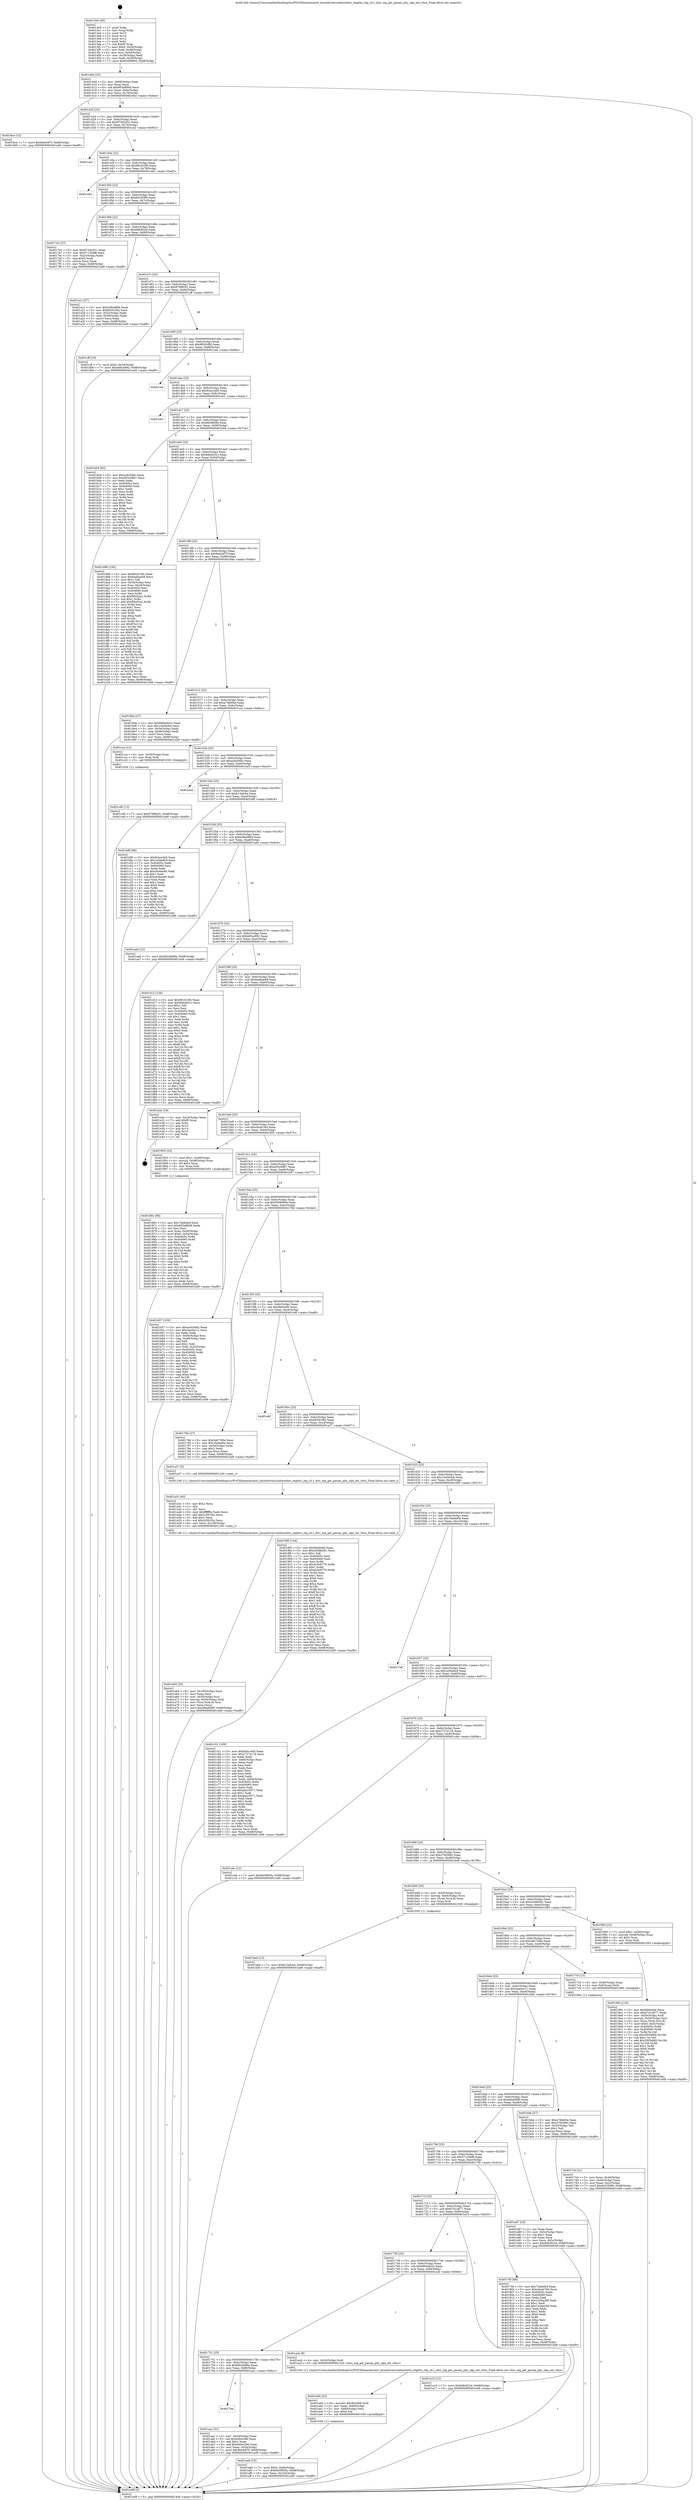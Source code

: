 digraph "0x4013e0" {
  label = "0x4013e0 (/mnt/c/Users/mathe/Desktop/tcc/POCII/binaries/extr_linuxdriversusbhostdwc_otgdwc_otg_cil.c_dwc_otg_get_param_phy_ulpi_ext_vbus_Final-ollvm.out::main(0))"
  labelloc = "t"
  node[shape=record]

  Entry [label="",width=0.3,height=0.3,shape=circle,fillcolor=black,style=filled]
  "0x40140d" [label="{
     0x40140d [23]\l
     | [instrs]\l
     &nbsp;&nbsp;0x40140d \<+3\>: mov -0x68(%rbp),%eax\l
     &nbsp;&nbsp;0x401410 \<+2\>: mov %eax,%ecx\l
     &nbsp;&nbsp;0x401412 \<+6\>: sub $0x803a8849,%ecx\l
     &nbsp;&nbsp;0x401418 \<+3\>: mov %eax,-0x6c(%rbp)\l
     &nbsp;&nbsp;0x40141b \<+3\>: mov %ecx,-0x70(%rbp)\l
     &nbsp;&nbsp;0x40141e \<+6\>: je 00000000004018ce \<main+0x4ee\>\l
  }"]
  "0x4018ce" [label="{
     0x4018ce [12]\l
     | [instrs]\l
     &nbsp;&nbsp;0x4018ce \<+7\>: movl $0x9eb44f7f,-0x68(%rbp)\l
     &nbsp;&nbsp;0x4018d5 \<+5\>: jmp 0000000000401ed9 \<main+0xaf9\>\l
  }"]
  "0x401424" [label="{
     0x401424 [22]\l
     | [instrs]\l
     &nbsp;&nbsp;0x401424 \<+5\>: jmp 0000000000401429 \<main+0x49\>\l
     &nbsp;&nbsp;0x401429 \<+3\>: mov -0x6c(%rbp),%eax\l
     &nbsp;&nbsp;0x40142c \<+5\>: sub $0x873d2431,%eax\l
     &nbsp;&nbsp;0x401431 \<+3\>: mov %eax,-0x74(%rbp)\l
     &nbsp;&nbsp;0x401434 \<+6\>: je 0000000000401ce2 \<main+0x902\>\l
  }"]
  Exit [label="",width=0.3,height=0.3,shape=circle,fillcolor=black,style=filled,peripheries=2]
  "0x401ce2" [label="{
     0x401ce2\l
  }", style=dashed]
  "0x40143a" [label="{
     0x40143a [22]\l
     | [instrs]\l
     &nbsp;&nbsp;0x40143a \<+5\>: jmp 000000000040143f \<main+0x5f\>\l
     &nbsp;&nbsp;0x40143f \<+3\>: mov -0x6c(%rbp),%eax\l
     &nbsp;&nbsp;0x401442 \<+5\>: sub $0x881610fc,%eax\l
     &nbsp;&nbsp;0x401447 \<+3\>: mov %eax,-0x78(%rbp)\l
     &nbsp;&nbsp;0x40144a \<+6\>: je 0000000000401ed2 \<main+0xaf2\>\l
  }"]
  "0x401cd6" [label="{
     0x401cd6 [12]\l
     | [instrs]\l
     &nbsp;&nbsp;0x401cd6 \<+7\>: movl $0x979982f1,-0x68(%rbp)\l
     &nbsp;&nbsp;0x401cdd \<+5\>: jmp 0000000000401ed9 \<main+0xaf9\>\l
  }"]
  "0x401ed2" [label="{
     0x401ed2\l
  }", style=dashed]
  "0x401450" [label="{
     0x401450 [22]\l
     | [instrs]\l
     &nbsp;&nbsp;0x401450 \<+5\>: jmp 0000000000401455 \<main+0x75\>\l
     &nbsp;&nbsp;0x401455 \<+3\>: mov -0x6c(%rbp),%eax\l
     &nbsp;&nbsp;0x401458 \<+5\>: sub $0x8cf18380,%eax\l
     &nbsp;&nbsp;0x40145d \<+3\>: mov %eax,-0x7c(%rbp)\l
     &nbsp;&nbsp;0x401460 \<+6\>: je 00000000004017e2 \<main+0x402\>\l
  }"]
  "0x401bed" [label="{
     0x401bed [12]\l
     | [instrs]\l
     &nbsp;&nbsp;0x401bed \<+7\>: movl $0xb13afcbe,-0x68(%rbp)\l
     &nbsp;&nbsp;0x401bf4 \<+5\>: jmp 0000000000401ed9 \<main+0xaf9\>\l
  }"]
  "0x4017e2" [label="{
     0x4017e2 [27]\l
     | [instrs]\l
     &nbsp;&nbsp;0x4017e2 \<+5\>: mov $0x873d2431,%eax\l
     &nbsp;&nbsp;0x4017e7 \<+5\>: mov $0x57120ef8,%ecx\l
     &nbsp;&nbsp;0x4017ec \<+3\>: mov -0x2c(%rbp),%edx\l
     &nbsp;&nbsp;0x4017ef \<+3\>: cmp $0x0,%edx\l
     &nbsp;&nbsp;0x4017f2 \<+3\>: cmove %ecx,%eax\l
     &nbsp;&nbsp;0x4017f5 \<+3\>: mov %eax,-0x68(%rbp)\l
     &nbsp;&nbsp;0x4017f8 \<+5\>: jmp 0000000000401ed9 \<main+0xaf9\>\l
  }"]
  "0x401466" [label="{
     0x401466 [22]\l
     | [instrs]\l
     &nbsp;&nbsp;0x401466 \<+5\>: jmp 000000000040146b \<main+0x8b\>\l
     &nbsp;&nbsp;0x40146b \<+3\>: mov -0x6c(%rbp),%eax\l
     &nbsp;&nbsp;0x40146e \<+5\>: sub $0x8dfc822d,%eax\l
     &nbsp;&nbsp;0x401473 \<+3\>: mov %eax,-0x80(%rbp)\l
     &nbsp;&nbsp;0x401476 \<+6\>: je 0000000000401a1c \<main+0x63c\>\l
  }"]
  "0x401aeb" [label="{
     0x401aeb [25]\l
     | [instrs]\l
     &nbsp;&nbsp;0x401aeb \<+7\>: movl $0x0,-0x64(%rbp)\l
     &nbsp;&nbsp;0x401af2 \<+7\>: movl $0x9d3885fa,-0x68(%rbp)\l
     &nbsp;&nbsp;0x401af9 \<+6\>: mov %eax,-0x104(%rbp)\l
     &nbsp;&nbsp;0x401aff \<+5\>: jmp 0000000000401ed9 \<main+0xaf9\>\l
  }"]
  "0x401a1c" [label="{
     0x401a1c [27]\l
     | [instrs]\l
     &nbsp;&nbsp;0x401a1c \<+5\>: mov $0xb38ed884,%eax\l
     &nbsp;&nbsp;0x401a21 \<+5\>: mov $0xfd35c382,%ecx\l
     &nbsp;&nbsp;0x401a26 \<+3\>: mov -0x5c(%rbp),%edx\l
     &nbsp;&nbsp;0x401a29 \<+3\>: cmp -0x58(%rbp),%edx\l
     &nbsp;&nbsp;0x401a2c \<+3\>: cmovl %ecx,%eax\l
     &nbsp;&nbsp;0x401a2f \<+3\>: mov %eax,-0x68(%rbp)\l
     &nbsp;&nbsp;0x401a32 \<+5\>: jmp 0000000000401ed9 \<main+0xaf9\>\l
  }"]
  "0x40147c" [label="{
     0x40147c [25]\l
     | [instrs]\l
     &nbsp;&nbsp;0x40147c \<+5\>: jmp 0000000000401481 \<main+0xa1\>\l
     &nbsp;&nbsp;0x401481 \<+3\>: mov -0x6c(%rbp),%eax\l
     &nbsp;&nbsp;0x401484 \<+5\>: sub $0x979982f1,%eax\l
     &nbsp;&nbsp;0x401489 \<+6\>: mov %eax,-0x84(%rbp)\l
     &nbsp;&nbsp;0x40148f \<+6\>: je 0000000000401cff \<main+0x91f\>\l
  }"]
  "0x401ad4" [label="{
     0x401ad4 [23]\l
     | [instrs]\l
     &nbsp;&nbsp;0x401ad4 \<+10\>: movabs $0x4020b6,%rdi\l
     &nbsp;&nbsp;0x401ade \<+3\>: mov %eax,-0x60(%rbp)\l
     &nbsp;&nbsp;0x401ae1 \<+3\>: mov -0x60(%rbp),%esi\l
     &nbsp;&nbsp;0x401ae4 \<+2\>: mov $0x0,%al\l
     &nbsp;&nbsp;0x401ae6 \<+5\>: call 0000000000401040 \<printf@plt\>\l
     | [calls]\l
     &nbsp;&nbsp;0x401040 \{1\} (unknown)\l
  }"]
  "0x401cff" [label="{
     0x401cff [19]\l
     | [instrs]\l
     &nbsp;&nbsp;0x401cff \<+7\>: movl $0x0,-0x34(%rbp)\l
     &nbsp;&nbsp;0x401d06 \<+7\>: movl $0xb60ce892,-0x68(%rbp)\l
     &nbsp;&nbsp;0x401d0d \<+5\>: jmp 0000000000401ed9 \<main+0xaf9\>\l
  }"]
  "0x401495" [label="{
     0x401495 [25]\l
     | [instrs]\l
     &nbsp;&nbsp;0x401495 \<+5\>: jmp 000000000040149a \<main+0xba\>\l
     &nbsp;&nbsp;0x40149a \<+3\>: mov -0x6c(%rbp),%eax\l
     &nbsp;&nbsp;0x40149d \<+5\>: sub $0x9820c8fd,%eax\l
     &nbsp;&nbsp;0x4014a2 \<+6\>: mov %eax,-0x88(%rbp)\l
     &nbsp;&nbsp;0x4014a8 \<+6\>: je 0000000000401cee \<main+0x90e\>\l
  }"]
  "0x40176a" [label="{
     0x40176a\l
  }", style=dashed]
  "0x401cee" [label="{
     0x401cee\l
  }", style=dashed]
  "0x4014ae" [label="{
     0x4014ae [25]\l
     | [instrs]\l
     &nbsp;&nbsp;0x4014ae \<+5\>: jmp 00000000004014b3 \<main+0xd3\>\l
     &nbsp;&nbsp;0x4014b3 \<+3\>: mov -0x6c(%rbp),%eax\l
     &nbsp;&nbsp;0x4014b6 \<+5\>: sub $0x9cbcc4d5,%eax\l
     &nbsp;&nbsp;0x4014bb \<+6\>: mov %eax,-0x8c(%rbp)\l
     &nbsp;&nbsp;0x4014c1 \<+6\>: je 0000000000401eb1 \<main+0xad1\>\l
  }"]
  "0x401aac" [label="{
     0x401aac [31]\l
     | [instrs]\l
     &nbsp;&nbsp;0x401aac \<+3\>: mov -0x54(%rbp),%eax\l
     &nbsp;&nbsp;0x401aaf \<+5\>: sub $0x64fce28d,%eax\l
     &nbsp;&nbsp;0x401ab4 \<+3\>: add $0x1,%eax\l
     &nbsp;&nbsp;0x401ab7 \<+5\>: add $0x64fce28d,%eax\l
     &nbsp;&nbsp;0x401abc \<+3\>: mov %eax,-0x54(%rbp)\l
     &nbsp;&nbsp;0x401abf \<+7\>: movl $0x9eb44f7f,-0x68(%rbp)\l
     &nbsp;&nbsp;0x401ac6 \<+5\>: jmp 0000000000401ed9 \<main+0xaf9\>\l
  }"]
  "0x401eb1" [label="{
     0x401eb1\l
  }", style=dashed]
  "0x4014c7" [label="{
     0x4014c7 [25]\l
     | [instrs]\l
     &nbsp;&nbsp;0x4014c7 \<+5\>: jmp 00000000004014cc \<main+0xec\>\l
     &nbsp;&nbsp;0x4014cc \<+3\>: mov -0x6c(%rbp),%eax\l
     &nbsp;&nbsp;0x4014cf \<+5\>: sub $0x9d3885fa,%eax\l
     &nbsp;&nbsp;0x4014d4 \<+6\>: mov %eax,-0x90(%rbp)\l
     &nbsp;&nbsp;0x4014da \<+6\>: je 0000000000401b04 \<main+0x724\>\l
  }"]
  "0x401751" [label="{
     0x401751 [25]\l
     | [instrs]\l
     &nbsp;&nbsp;0x401751 \<+5\>: jmp 0000000000401756 \<main+0x376\>\l
     &nbsp;&nbsp;0x401756 \<+3\>: mov -0x6c(%rbp),%eax\l
     &nbsp;&nbsp;0x401759 \<+5\>: sub $0x6924b99a,%eax\l
     &nbsp;&nbsp;0x40175e \<+6\>: mov %eax,-0xf8(%rbp)\l
     &nbsp;&nbsp;0x401764 \<+6\>: je 0000000000401aac \<main+0x6cc\>\l
  }"]
  "0x401b04" [label="{
     0x401b04 [83]\l
     | [instrs]\l
     &nbsp;&nbsp;0x401b04 \<+5\>: mov $0xac6c048c,%eax\l
     &nbsp;&nbsp;0x401b09 \<+5\>: mov $0xd55c08b7,%ecx\l
     &nbsp;&nbsp;0x401b0e \<+2\>: xor %edx,%edx\l
     &nbsp;&nbsp;0x401b10 \<+7\>: mov 0x40405c,%esi\l
     &nbsp;&nbsp;0x401b17 \<+7\>: mov 0x404060,%edi\l
     &nbsp;&nbsp;0x401b1e \<+3\>: sub $0x1,%edx\l
     &nbsp;&nbsp;0x401b21 \<+3\>: mov %esi,%r8d\l
     &nbsp;&nbsp;0x401b24 \<+3\>: add %edx,%r8d\l
     &nbsp;&nbsp;0x401b27 \<+4\>: imul %r8d,%esi\l
     &nbsp;&nbsp;0x401b2b \<+3\>: and $0x1,%esi\l
     &nbsp;&nbsp;0x401b2e \<+3\>: cmp $0x0,%esi\l
     &nbsp;&nbsp;0x401b31 \<+4\>: sete %r9b\l
     &nbsp;&nbsp;0x401b35 \<+3\>: cmp $0xa,%edi\l
     &nbsp;&nbsp;0x401b38 \<+4\>: setl %r10b\l
     &nbsp;&nbsp;0x401b3c \<+3\>: mov %r9b,%r11b\l
     &nbsp;&nbsp;0x401b3f \<+3\>: and %r10b,%r11b\l
     &nbsp;&nbsp;0x401b42 \<+3\>: xor %r10b,%r9b\l
     &nbsp;&nbsp;0x401b45 \<+3\>: or %r9b,%r11b\l
     &nbsp;&nbsp;0x401b48 \<+4\>: test $0x1,%r11b\l
     &nbsp;&nbsp;0x401b4c \<+3\>: cmovne %ecx,%eax\l
     &nbsp;&nbsp;0x401b4f \<+3\>: mov %eax,-0x68(%rbp)\l
     &nbsp;&nbsp;0x401b52 \<+5\>: jmp 0000000000401ed9 \<main+0xaf9\>\l
  }"]
  "0x4014e0" [label="{
     0x4014e0 [25]\l
     | [instrs]\l
     &nbsp;&nbsp;0x4014e0 \<+5\>: jmp 00000000004014e5 \<main+0x105\>\l
     &nbsp;&nbsp;0x4014e5 \<+3\>: mov -0x6c(%rbp),%eax\l
     &nbsp;&nbsp;0x4014e8 \<+5\>: sub $0x9dd4431c,%eax\l
     &nbsp;&nbsp;0x4014ed \<+6\>: mov %eax,-0x94(%rbp)\l
     &nbsp;&nbsp;0x4014f3 \<+6\>: je 0000000000401d98 \<main+0x9b8\>\l
  }"]
  "0x401acb" [label="{
     0x401acb [9]\l
     | [instrs]\l
     &nbsp;&nbsp;0x401acb \<+4\>: mov -0x50(%rbp),%rdi\l
     &nbsp;&nbsp;0x401acf \<+5\>: call 00000000004013c0 \<dwc_otg_get_param_phy_ulpi_ext_vbus\>\l
     | [calls]\l
     &nbsp;&nbsp;0x4013c0 \{1\} (/mnt/c/Users/mathe/Desktop/tcc/POCII/binaries/extr_linuxdriversusbhostdwc_otgdwc_otg_cil.c_dwc_otg_get_param_phy_ulpi_ext_vbus_Final-ollvm.out::dwc_otg_get_param_phy_ulpi_ext_vbus)\l
  }"]
  "0x401d98" [label="{
     0x401d98 [150]\l
     | [instrs]\l
     &nbsp;&nbsp;0x401d98 \<+5\>: mov $0x881610fc,%eax\l
     &nbsp;&nbsp;0x401d9d \<+5\>: mov $0xbadbaeb8,%ecx\l
     &nbsp;&nbsp;0x401da2 \<+2\>: mov $0x1,%dl\l
     &nbsp;&nbsp;0x401da4 \<+3\>: mov -0x34(%rbp),%esi\l
     &nbsp;&nbsp;0x401da7 \<+3\>: mov %esi,-0x24(%rbp)\l
     &nbsp;&nbsp;0x401daa \<+7\>: mov 0x40405c,%esi\l
     &nbsp;&nbsp;0x401db1 \<+7\>: mov 0x404060,%edi\l
     &nbsp;&nbsp;0x401db8 \<+3\>: mov %esi,%r8d\l
     &nbsp;&nbsp;0x401dbb \<+7\>: sub $0xf0fc62a2,%r8d\l
     &nbsp;&nbsp;0x401dc2 \<+4\>: sub $0x1,%r8d\l
     &nbsp;&nbsp;0x401dc6 \<+7\>: add $0xf0fc62a2,%r8d\l
     &nbsp;&nbsp;0x401dcd \<+4\>: imul %r8d,%esi\l
     &nbsp;&nbsp;0x401dd1 \<+3\>: and $0x1,%esi\l
     &nbsp;&nbsp;0x401dd4 \<+3\>: cmp $0x0,%esi\l
     &nbsp;&nbsp;0x401dd7 \<+4\>: sete %r9b\l
     &nbsp;&nbsp;0x401ddb \<+3\>: cmp $0xa,%edi\l
     &nbsp;&nbsp;0x401dde \<+4\>: setl %r10b\l
     &nbsp;&nbsp;0x401de2 \<+3\>: mov %r9b,%r11b\l
     &nbsp;&nbsp;0x401de5 \<+4\>: xor $0xff,%r11b\l
     &nbsp;&nbsp;0x401de9 \<+3\>: mov %r10b,%bl\l
     &nbsp;&nbsp;0x401dec \<+3\>: xor $0xff,%bl\l
     &nbsp;&nbsp;0x401def \<+3\>: xor $0x0,%dl\l
     &nbsp;&nbsp;0x401df2 \<+3\>: mov %r11b,%r14b\l
     &nbsp;&nbsp;0x401df5 \<+4\>: and $0x0,%r14b\l
     &nbsp;&nbsp;0x401df9 \<+3\>: and %dl,%r9b\l
     &nbsp;&nbsp;0x401dfc \<+3\>: mov %bl,%r15b\l
     &nbsp;&nbsp;0x401dff \<+4\>: and $0x0,%r15b\l
     &nbsp;&nbsp;0x401e03 \<+3\>: and %dl,%r10b\l
     &nbsp;&nbsp;0x401e06 \<+3\>: or %r9b,%r14b\l
     &nbsp;&nbsp;0x401e09 \<+3\>: or %r10b,%r15b\l
     &nbsp;&nbsp;0x401e0c \<+3\>: xor %r15b,%r14b\l
     &nbsp;&nbsp;0x401e0f \<+3\>: or %bl,%r11b\l
     &nbsp;&nbsp;0x401e12 \<+4\>: xor $0xff,%r11b\l
     &nbsp;&nbsp;0x401e16 \<+3\>: or $0x0,%dl\l
     &nbsp;&nbsp;0x401e19 \<+3\>: and %dl,%r11b\l
     &nbsp;&nbsp;0x401e1c \<+3\>: or %r11b,%r14b\l
     &nbsp;&nbsp;0x401e1f \<+4\>: test $0x1,%r14b\l
     &nbsp;&nbsp;0x401e23 \<+3\>: cmovne %ecx,%eax\l
     &nbsp;&nbsp;0x401e26 \<+3\>: mov %eax,-0x68(%rbp)\l
     &nbsp;&nbsp;0x401e29 \<+5\>: jmp 0000000000401ed9 \<main+0xaf9\>\l
  }"]
  "0x4014f9" [label="{
     0x4014f9 [25]\l
     | [instrs]\l
     &nbsp;&nbsp;0x4014f9 \<+5\>: jmp 00000000004014fe \<main+0x11e\>\l
     &nbsp;&nbsp;0x4014fe \<+3\>: mov -0x6c(%rbp),%eax\l
     &nbsp;&nbsp;0x401501 \<+5\>: sub $0x9eb44f7f,%eax\l
     &nbsp;&nbsp;0x401506 \<+6\>: mov %eax,-0x98(%rbp)\l
     &nbsp;&nbsp;0x40150c \<+6\>: je 00000000004018da \<main+0x4fa\>\l
  }"]
  "0x401a64" [label="{
     0x401a64 [35]\l
     | [instrs]\l
     &nbsp;&nbsp;0x401a64 \<+6\>: mov -0x100(%rbp),%ecx\l
     &nbsp;&nbsp;0x401a6a \<+3\>: imul %eax,%ecx\l
     &nbsp;&nbsp;0x401a6d \<+4\>: mov -0x50(%rbp),%rsi\l
     &nbsp;&nbsp;0x401a71 \<+4\>: movslq -0x54(%rbp),%rdi\l
     &nbsp;&nbsp;0x401a75 \<+4\>: mov (%rsi,%rdi,8),%rsi\l
     &nbsp;&nbsp;0x401a79 \<+2\>: mov %ecx,(%rsi)\l
     &nbsp;&nbsp;0x401a7b \<+7\>: movl $0x46ad0bf0,-0x68(%rbp)\l
     &nbsp;&nbsp;0x401a82 \<+5\>: jmp 0000000000401ed9 \<main+0xaf9\>\l
  }"]
  "0x4018da" [label="{
     0x4018da [27]\l
     | [instrs]\l
     &nbsp;&nbsp;0x4018da \<+5\>: mov $0x68044b33,%eax\l
     &nbsp;&nbsp;0x4018df \<+5\>: mov $0x1443bcb4,%ecx\l
     &nbsp;&nbsp;0x4018e4 \<+3\>: mov -0x54(%rbp),%edx\l
     &nbsp;&nbsp;0x4018e7 \<+3\>: cmp -0x48(%rbp),%edx\l
     &nbsp;&nbsp;0x4018ea \<+3\>: cmovl %ecx,%eax\l
     &nbsp;&nbsp;0x4018ed \<+3\>: mov %eax,-0x68(%rbp)\l
     &nbsp;&nbsp;0x4018f0 \<+5\>: jmp 0000000000401ed9 \<main+0xaf9\>\l
  }"]
  "0x401512" [label="{
     0x401512 [25]\l
     | [instrs]\l
     &nbsp;&nbsp;0x401512 \<+5\>: jmp 0000000000401517 \<main+0x137\>\l
     &nbsp;&nbsp;0x401517 \<+3\>: mov -0x6c(%rbp),%eax\l
     &nbsp;&nbsp;0x40151a \<+5\>: sub $0xa74fe60a,%eax\l
     &nbsp;&nbsp;0x40151f \<+6\>: mov %eax,-0x9c(%rbp)\l
     &nbsp;&nbsp;0x401525 \<+6\>: je 0000000000401cca \<main+0x8ea\>\l
  }"]
  "0x401a3c" [label="{
     0x401a3c [40]\l
     | [instrs]\l
     &nbsp;&nbsp;0x401a3c \<+5\>: mov $0x2,%ecx\l
     &nbsp;&nbsp;0x401a41 \<+1\>: cltd\l
     &nbsp;&nbsp;0x401a42 \<+2\>: idiv %ecx\l
     &nbsp;&nbsp;0x401a44 \<+6\>: imul $0xfffffffe,%edx,%ecx\l
     &nbsp;&nbsp;0x401a4a \<+6\>: add $0x2c5fc35e,%ecx\l
     &nbsp;&nbsp;0x401a50 \<+3\>: add $0x1,%ecx\l
     &nbsp;&nbsp;0x401a53 \<+6\>: sub $0x2c5fc35e,%ecx\l
     &nbsp;&nbsp;0x401a59 \<+6\>: mov %ecx,-0x100(%rbp)\l
     &nbsp;&nbsp;0x401a5f \<+5\>: call 0000000000401160 \<next_i\>\l
     | [calls]\l
     &nbsp;&nbsp;0x401160 \{1\} (/mnt/c/Users/mathe/Desktop/tcc/POCII/binaries/extr_linuxdriversusbhostdwc_otgdwc_otg_cil.c_dwc_otg_get_param_phy_ulpi_ext_vbus_Final-ollvm.out::next_i)\l
  }"]
  "0x401cca" [label="{
     0x401cca [12]\l
     | [instrs]\l
     &nbsp;&nbsp;0x401cca \<+4\>: mov -0x50(%rbp),%rax\l
     &nbsp;&nbsp;0x401cce \<+3\>: mov %rax,%rdi\l
     &nbsp;&nbsp;0x401cd1 \<+5\>: call 0000000000401030 \<free@plt\>\l
     | [calls]\l
     &nbsp;&nbsp;0x401030 \{1\} (unknown)\l
  }"]
  "0x40152b" [label="{
     0x40152b [25]\l
     | [instrs]\l
     &nbsp;&nbsp;0x40152b \<+5\>: jmp 0000000000401530 \<main+0x150\>\l
     &nbsp;&nbsp;0x401530 \<+3\>: mov -0x6c(%rbp),%eax\l
     &nbsp;&nbsp;0x401533 \<+5\>: sub $0xac6c048c,%eax\l
     &nbsp;&nbsp;0x401538 \<+6\>: mov %eax,-0xa0(%rbp)\l
     &nbsp;&nbsp;0x40153e \<+6\>: je 0000000000401ea5 \<main+0xac5\>\l
  }"]
  "0x401738" [label="{
     0x401738 [25]\l
     | [instrs]\l
     &nbsp;&nbsp;0x401738 \<+5\>: jmp 000000000040173d \<main+0x35d\>\l
     &nbsp;&nbsp;0x40173d \<+3\>: mov -0x6c(%rbp),%eax\l
     &nbsp;&nbsp;0x401740 \<+5\>: sub $0x68044b33,%eax\l
     &nbsp;&nbsp;0x401745 \<+6\>: mov %eax,-0xf4(%rbp)\l
     &nbsp;&nbsp;0x40174b \<+6\>: je 0000000000401acb \<main+0x6eb\>\l
  }"]
  "0x401ea5" [label="{
     0x401ea5\l
  }", style=dashed]
  "0x401544" [label="{
     0x401544 [25]\l
     | [instrs]\l
     &nbsp;&nbsp;0x401544 \<+5\>: jmp 0000000000401549 \<main+0x169\>\l
     &nbsp;&nbsp;0x401549 \<+3\>: mov -0x6c(%rbp),%eax\l
     &nbsp;&nbsp;0x40154c \<+5\>: sub $0xb13afcbe,%eax\l
     &nbsp;&nbsp;0x401551 \<+6\>: mov %eax,-0xa4(%rbp)\l
     &nbsp;&nbsp;0x401557 \<+6\>: je 0000000000401bf9 \<main+0x819\>\l
  }"]
  "0x401a10" [label="{
     0x401a10 [12]\l
     | [instrs]\l
     &nbsp;&nbsp;0x401a10 \<+7\>: movl $0x8dfc822d,-0x68(%rbp)\l
     &nbsp;&nbsp;0x401a17 \<+5\>: jmp 0000000000401ed9 \<main+0xaf9\>\l
  }"]
  "0x401bf9" [label="{
     0x401bf9 [88]\l
     | [instrs]\l
     &nbsp;&nbsp;0x401bf9 \<+5\>: mov $0x9cbcc4d5,%eax\l
     &nbsp;&nbsp;0x401bfe \<+5\>: mov $0x1e59a8c8,%ecx\l
     &nbsp;&nbsp;0x401c03 \<+7\>: mov 0x40405c,%edx\l
     &nbsp;&nbsp;0x401c0a \<+7\>: mov 0x404060,%esi\l
     &nbsp;&nbsp;0x401c11 \<+2\>: mov %edx,%edi\l
     &nbsp;&nbsp;0x401c13 \<+6\>: add $0xc6c6ee95,%edi\l
     &nbsp;&nbsp;0x401c19 \<+3\>: sub $0x1,%edi\l
     &nbsp;&nbsp;0x401c1c \<+6\>: sub $0xc6c6ee95,%edi\l
     &nbsp;&nbsp;0x401c22 \<+3\>: imul %edi,%edx\l
     &nbsp;&nbsp;0x401c25 \<+3\>: and $0x1,%edx\l
     &nbsp;&nbsp;0x401c28 \<+3\>: cmp $0x0,%edx\l
     &nbsp;&nbsp;0x401c2b \<+4\>: sete %r8b\l
     &nbsp;&nbsp;0x401c2f \<+3\>: cmp $0xa,%esi\l
     &nbsp;&nbsp;0x401c32 \<+4\>: setl %r9b\l
     &nbsp;&nbsp;0x401c36 \<+3\>: mov %r8b,%r10b\l
     &nbsp;&nbsp;0x401c39 \<+3\>: and %r9b,%r10b\l
     &nbsp;&nbsp;0x401c3c \<+3\>: xor %r9b,%r8b\l
     &nbsp;&nbsp;0x401c3f \<+3\>: or %r8b,%r10b\l
     &nbsp;&nbsp;0x401c42 \<+4\>: test $0x1,%r10b\l
     &nbsp;&nbsp;0x401c46 \<+3\>: cmovne %ecx,%eax\l
     &nbsp;&nbsp;0x401c49 \<+3\>: mov %eax,-0x68(%rbp)\l
     &nbsp;&nbsp;0x401c4c \<+5\>: jmp 0000000000401ed9 \<main+0xaf9\>\l
  }"]
  "0x40155d" [label="{
     0x40155d [25]\l
     | [instrs]\l
     &nbsp;&nbsp;0x40155d \<+5\>: jmp 0000000000401562 \<main+0x182\>\l
     &nbsp;&nbsp;0x401562 \<+3\>: mov -0x6c(%rbp),%eax\l
     &nbsp;&nbsp;0x401565 \<+5\>: sub $0xb38ed884,%eax\l
     &nbsp;&nbsp;0x40156a \<+6\>: mov %eax,-0xa8(%rbp)\l
     &nbsp;&nbsp;0x401570 \<+6\>: je 0000000000401aa0 \<main+0x6c0\>\l
  }"]
  "0x40199c" [label="{
     0x40199c [116]\l
     | [instrs]\l
     &nbsp;&nbsp;0x40199c \<+5\>: mov $0xf4efcebb,%ecx\l
     &nbsp;&nbsp;0x4019a1 \<+5\>: mov $0x67d1a677,%edx\l
     &nbsp;&nbsp;0x4019a6 \<+4\>: mov -0x50(%rbp),%rdi\l
     &nbsp;&nbsp;0x4019aa \<+4\>: movslq -0x54(%rbp),%rsi\l
     &nbsp;&nbsp;0x4019ae \<+4\>: mov %rax,(%rdi,%rsi,8)\l
     &nbsp;&nbsp;0x4019b2 \<+7\>: movl $0x0,-0x5c(%rbp)\l
     &nbsp;&nbsp;0x4019b9 \<+8\>: mov 0x40405c,%r8d\l
     &nbsp;&nbsp;0x4019c1 \<+8\>: mov 0x404060,%r9d\l
     &nbsp;&nbsp;0x4019c9 \<+3\>: mov %r8d,%r10d\l
     &nbsp;&nbsp;0x4019cc \<+7\>: sub $0x3005dfd5,%r10d\l
     &nbsp;&nbsp;0x4019d3 \<+4\>: sub $0x1,%r10d\l
     &nbsp;&nbsp;0x4019d7 \<+7\>: add $0x3005dfd5,%r10d\l
     &nbsp;&nbsp;0x4019de \<+4\>: imul %r10d,%r8d\l
     &nbsp;&nbsp;0x4019e2 \<+4\>: and $0x1,%r8d\l
     &nbsp;&nbsp;0x4019e6 \<+4\>: cmp $0x0,%r8d\l
     &nbsp;&nbsp;0x4019ea \<+4\>: sete %r11b\l
     &nbsp;&nbsp;0x4019ee \<+4\>: cmp $0xa,%r9d\l
     &nbsp;&nbsp;0x4019f2 \<+3\>: setl %bl\l
     &nbsp;&nbsp;0x4019f5 \<+3\>: mov %r11b,%r14b\l
     &nbsp;&nbsp;0x4019f8 \<+3\>: and %bl,%r14b\l
     &nbsp;&nbsp;0x4019fb \<+3\>: xor %bl,%r11b\l
     &nbsp;&nbsp;0x4019fe \<+3\>: or %r11b,%r14b\l
     &nbsp;&nbsp;0x401a01 \<+4\>: test $0x1,%r14b\l
     &nbsp;&nbsp;0x401a05 \<+3\>: cmovne %edx,%ecx\l
     &nbsp;&nbsp;0x401a08 \<+3\>: mov %ecx,-0x68(%rbp)\l
     &nbsp;&nbsp;0x401a0b \<+5\>: jmp 0000000000401ed9 \<main+0xaf9\>\l
  }"]
  "0x401aa0" [label="{
     0x401aa0 [12]\l
     | [instrs]\l
     &nbsp;&nbsp;0x401aa0 \<+7\>: movl $0x6924b99a,-0x68(%rbp)\l
     &nbsp;&nbsp;0x401aa7 \<+5\>: jmp 0000000000401ed9 \<main+0xaf9\>\l
  }"]
  "0x401576" [label="{
     0x401576 [25]\l
     | [instrs]\l
     &nbsp;&nbsp;0x401576 \<+5\>: jmp 000000000040157b \<main+0x19b\>\l
     &nbsp;&nbsp;0x40157b \<+3\>: mov -0x6c(%rbp),%eax\l
     &nbsp;&nbsp;0x40157e \<+5\>: sub $0xb60ce892,%eax\l
     &nbsp;&nbsp;0x401583 \<+6\>: mov %eax,-0xac(%rbp)\l
     &nbsp;&nbsp;0x401589 \<+6\>: je 0000000000401d12 \<main+0x932\>\l
  }"]
  "0x40186c" [label="{
     0x40186c [98]\l
     | [instrs]\l
     &nbsp;&nbsp;0x40186c \<+5\>: mov $0x7a46e8cf,%ecx\l
     &nbsp;&nbsp;0x401871 \<+5\>: mov $0x803a8849,%edx\l
     &nbsp;&nbsp;0x401876 \<+2\>: xor %esi,%esi\l
     &nbsp;&nbsp;0x401878 \<+4\>: mov %rax,-0x50(%rbp)\l
     &nbsp;&nbsp;0x40187c \<+7\>: movl $0x0,-0x54(%rbp)\l
     &nbsp;&nbsp;0x401883 \<+8\>: mov 0x40405c,%r8d\l
     &nbsp;&nbsp;0x40188b \<+8\>: mov 0x404060,%r9d\l
     &nbsp;&nbsp;0x401893 \<+3\>: sub $0x1,%esi\l
     &nbsp;&nbsp;0x401896 \<+3\>: mov %r8d,%r10d\l
     &nbsp;&nbsp;0x401899 \<+3\>: add %esi,%r10d\l
     &nbsp;&nbsp;0x40189c \<+4\>: imul %r10d,%r8d\l
     &nbsp;&nbsp;0x4018a0 \<+4\>: and $0x1,%r8d\l
     &nbsp;&nbsp;0x4018a4 \<+4\>: cmp $0x0,%r8d\l
     &nbsp;&nbsp;0x4018a8 \<+4\>: sete %r11b\l
     &nbsp;&nbsp;0x4018ac \<+4\>: cmp $0xa,%r9d\l
     &nbsp;&nbsp;0x4018b0 \<+3\>: setl %bl\l
     &nbsp;&nbsp;0x4018b3 \<+3\>: mov %r11b,%r14b\l
     &nbsp;&nbsp;0x4018b6 \<+3\>: and %bl,%r14b\l
     &nbsp;&nbsp;0x4018b9 \<+3\>: xor %bl,%r11b\l
     &nbsp;&nbsp;0x4018bc \<+3\>: or %r11b,%r14b\l
     &nbsp;&nbsp;0x4018bf \<+4\>: test $0x1,%r14b\l
     &nbsp;&nbsp;0x4018c3 \<+3\>: cmovne %edx,%ecx\l
     &nbsp;&nbsp;0x4018c6 \<+3\>: mov %ecx,-0x68(%rbp)\l
     &nbsp;&nbsp;0x4018c9 \<+5\>: jmp 0000000000401ed9 \<main+0xaf9\>\l
  }"]
  "0x401d12" [label="{
     0x401d12 [134]\l
     | [instrs]\l
     &nbsp;&nbsp;0x401d12 \<+5\>: mov $0x881610fc,%eax\l
     &nbsp;&nbsp;0x401d17 \<+5\>: mov $0x9dd4431c,%ecx\l
     &nbsp;&nbsp;0x401d1c \<+2\>: mov $0x1,%dl\l
     &nbsp;&nbsp;0x401d1e \<+2\>: xor %esi,%esi\l
     &nbsp;&nbsp;0x401d20 \<+7\>: mov 0x40405c,%edi\l
     &nbsp;&nbsp;0x401d27 \<+8\>: mov 0x404060,%r8d\l
     &nbsp;&nbsp;0x401d2f \<+3\>: sub $0x1,%esi\l
     &nbsp;&nbsp;0x401d32 \<+3\>: mov %edi,%r9d\l
     &nbsp;&nbsp;0x401d35 \<+3\>: add %esi,%r9d\l
     &nbsp;&nbsp;0x401d38 \<+4\>: imul %r9d,%edi\l
     &nbsp;&nbsp;0x401d3c \<+3\>: and $0x1,%edi\l
     &nbsp;&nbsp;0x401d3f \<+3\>: cmp $0x0,%edi\l
     &nbsp;&nbsp;0x401d42 \<+4\>: sete %r10b\l
     &nbsp;&nbsp;0x401d46 \<+4\>: cmp $0xa,%r8d\l
     &nbsp;&nbsp;0x401d4a \<+4\>: setl %r11b\l
     &nbsp;&nbsp;0x401d4e \<+3\>: mov %r10b,%bl\l
     &nbsp;&nbsp;0x401d51 \<+3\>: xor $0xff,%bl\l
     &nbsp;&nbsp;0x401d54 \<+3\>: mov %r11b,%r14b\l
     &nbsp;&nbsp;0x401d57 \<+4\>: xor $0xff,%r14b\l
     &nbsp;&nbsp;0x401d5b \<+3\>: xor $0x1,%dl\l
     &nbsp;&nbsp;0x401d5e \<+3\>: mov %bl,%r15b\l
     &nbsp;&nbsp;0x401d61 \<+4\>: and $0xff,%r15b\l
     &nbsp;&nbsp;0x401d65 \<+3\>: and %dl,%r10b\l
     &nbsp;&nbsp;0x401d68 \<+3\>: mov %r14b,%r12b\l
     &nbsp;&nbsp;0x401d6b \<+4\>: and $0xff,%r12b\l
     &nbsp;&nbsp;0x401d6f \<+3\>: and %dl,%r11b\l
     &nbsp;&nbsp;0x401d72 \<+3\>: or %r10b,%r15b\l
     &nbsp;&nbsp;0x401d75 \<+3\>: or %r11b,%r12b\l
     &nbsp;&nbsp;0x401d78 \<+3\>: xor %r12b,%r15b\l
     &nbsp;&nbsp;0x401d7b \<+3\>: or %r14b,%bl\l
     &nbsp;&nbsp;0x401d7e \<+3\>: xor $0xff,%bl\l
     &nbsp;&nbsp;0x401d81 \<+3\>: or $0x1,%dl\l
     &nbsp;&nbsp;0x401d84 \<+2\>: and %dl,%bl\l
     &nbsp;&nbsp;0x401d86 \<+3\>: or %bl,%r15b\l
     &nbsp;&nbsp;0x401d89 \<+4\>: test $0x1,%r15b\l
     &nbsp;&nbsp;0x401d8d \<+3\>: cmovne %ecx,%eax\l
     &nbsp;&nbsp;0x401d90 \<+3\>: mov %eax,-0x68(%rbp)\l
     &nbsp;&nbsp;0x401d93 \<+5\>: jmp 0000000000401ed9 \<main+0xaf9\>\l
  }"]
  "0x40158f" [label="{
     0x40158f [25]\l
     | [instrs]\l
     &nbsp;&nbsp;0x40158f \<+5\>: jmp 0000000000401594 \<main+0x1b4\>\l
     &nbsp;&nbsp;0x401594 \<+3\>: mov -0x6c(%rbp),%eax\l
     &nbsp;&nbsp;0x401597 \<+5\>: sub $0xbadbaeb8,%eax\l
     &nbsp;&nbsp;0x40159c \<+6\>: mov %eax,-0xb0(%rbp)\l
     &nbsp;&nbsp;0x4015a2 \<+6\>: je 0000000000401e2e \<main+0xa4e\>\l
  }"]
  "0x40171f" [label="{
     0x40171f [25]\l
     | [instrs]\l
     &nbsp;&nbsp;0x40171f \<+5\>: jmp 0000000000401724 \<main+0x344\>\l
     &nbsp;&nbsp;0x401724 \<+3\>: mov -0x6c(%rbp),%eax\l
     &nbsp;&nbsp;0x401727 \<+5\>: sub $0x67d1a677,%eax\l
     &nbsp;&nbsp;0x40172c \<+6\>: mov %eax,-0xf0(%rbp)\l
     &nbsp;&nbsp;0x401732 \<+6\>: je 0000000000401a10 \<main+0x630\>\l
  }"]
  "0x401e2e" [label="{
     0x401e2e [19]\l
     | [instrs]\l
     &nbsp;&nbsp;0x401e2e \<+3\>: mov -0x24(%rbp),%eax\l
     &nbsp;&nbsp;0x401e31 \<+7\>: add $0xf0,%rsp\l
     &nbsp;&nbsp;0x401e38 \<+1\>: pop %rbx\l
     &nbsp;&nbsp;0x401e39 \<+2\>: pop %r12\l
     &nbsp;&nbsp;0x401e3b \<+2\>: pop %r14\l
     &nbsp;&nbsp;0x401e3d \<+2\>: pop %r15\l
     &nbsp;&nbsp;0x401e3f \<+1\>: pop %rbp\l
     &nbsp;&nbsp;0x401e40 \<+1\>: ret\l
  }"]
  "0x4015a8" [label="{
     0x4015a8 [25]\l
     | [instrs]\l
     &nbsp;&nbsp;0x4015a8 \<+5\>: jmp 00000000004015ad \<main+0x1cd\>\l
     &nbsp;&nbsp;0x4015ad \<+3\>: mov -0x6c(%rbp),%eax\l
     &nbsp;&nbsp;0x4015b0 \<+5\>: sub $0xc9ceb76d,%eax\l
     &nbsp;&nbsp;0x4015b5 \<+6\>: mov %eax,-0xb4(%rbp)\l
     &nbsp;&nbsp;0x4015bb \<+6\>: je 0000000000401855 \<main+0x475\>\l
  }"]
  "0x4017fd" [label="{
     0x4017fd [88]\l
     | [instrs]\l
     &nbsp;&nbsp;0x4017fd \<+5\>: mov $0x7a46e8cf,%eax\l
     &nbsp;&nbsp;0x401802 \<+5\>: mov $0xc9ceb76d,%ecx\l
     &nbsp;&nbsp;0x401807 \<+7\>: mov 0x40405c,%edx\l
     &nbsp;&nbsp;0x40180e \<+7\>: mov 0x404060,%esi\l
     &nbsp;&nbsp;0x401815 \<+2\>: mov %edx,%edi\l
     &nbsp;&nbsp;0x401817 \<+6\>: sub $0x1429a269,%edi\l
     &nbsp;&nbsp;0x40181d \<+3\>: sub $0x1,%edi\l
     &nbsp;&nbsp;0x401820 \<+6\>: add $0x1429a269,%edi\l
     &nbsp;&nbsp;0x401826 \<+3\>: imul %edi,%edx\l
     &nbsp;&nbsp;0x401829 \<+3\>: and $0x1,%edx\l
     &nbsp;&nbsp;0x40182c \<+3\>: cmp $0x0,%edx\l
     &nbsp;&nbsp;0x40182f \<+4\>: sete %r8b\l
     &nbsp;&nbsp;0x401833 \<+3\>: cmp $0xa,%esi\l
     &nbsp;&nbsp;0x401836 \<+4\>: setl %r9b\l
     &nbsp;&nbsp;0x40183a \<+3\>: mov %r8b,%r10b\l
     &nbsp;&nbsp;0x40183d \<+3\>: and %r9b,%r10b\l
     &nbsp;&nbsp;0x401840 \<+3\>: xor %r9b,%r8b\l
     &nbsp;&nbsp;0x401843 \<+3\>: or %r8b,%r10b\l
     &nbsp;&nbsp;0x401846 \<+4\>: test $0x1,%r10b\l
     &nbsp;&nbsp;0x40184a \<+3\>: cmovne %ecx,%eax\l
     &nbsp;&nbsp;0x40184d \<+3\>: mov %eax,-0x68(%rbp)\l
     &nbsp;&nbsp;0x401850 \<+5\>: jmp 0000000000401ed9 \<main+0xaf9\>\l
  }"]
  "0x401855" [label="{
     0x401855 [23]\l
     | [instrs]\l
     &nbsp;&nbsp;0x401855 \<+7\>: movl $0x1,-0x48(%rbp)\l
     &nbsp;&nbsp;0x40185c \<+4\>: movslq -0x48(%rbp),%rax\l
     &nbsp;&nbsp;0x401860 \<+4\>: shl $0x3,%rax\l
     &nbsp;&nbsp;0x401864 \<+3\>: mov %rax,%rdi\l
     &nbsp;&nbsp;0x401867 \<+5\>: call 0000000000401050 \<malloc@plt\>\l
     | [calls]\l
     &nbsp;&nbsp;0x401050 \{1\} (unknown)\l
  }"]
  "0x4015c1" [label="{
     0x4015c1 [25]\l
     | [instrs]\l
     &nbsp;&nbsp;0x4015c1 \<+5\>: jmp 00000000004015c6 \<main+0x1e6\>\l
     &nbsp;&nbsp;0x4015c6 \<+3\>: mov -0x6c(%rbp),%eax\l
     &nbsp;&nbsp;0x4015c9 \<+5\>: sub $0xd55c08b7,%eax\l
     &nbsp;&nbsp;0x4015ce \<+6\>: mov %eax,-0xb8(%rbp)\l
     &nbsp;&nbsp;0x4015d4 \<+6\>: je 0000000000401b57 \<main+0x777\>\l
  }"]
  "0x401706" [label="{
     0x401706 [25]\l
     | [instrs]\l
     &nbsp;&nbsp;0x401706 \<+5\>: jmp 000000000040170b \<main+0x32b\>\l
     &nbsp;&nbsp;0x40170b \<+3\>: mov -0x6c(%rbp),%eax\l
     &nbsp;&nbsp;0x40170e \<+5\>: sub $0x57120ef8,%eax\l
     &nbsp;&nbsp;0x401713 \<+6\>: mov %eax,-0xec(%rbp)\l
     &nbsp;&nbsp;0x401719 \<+6\>: je 00000000004017fd \<main+0x41d\>\l
  }"]
  "0x401b57" [label="{
     0x401b57 [103]\l
     | [instrs]\l
     &nbsp;&nbsp;0x401b57 \<+5\>: mov $0xac6c048c,%eax\l
     &nbsp;&nbsp;0x401b5c \<+5\>: mov $0x3ea0ac11,%ecx\l
     &nbsp;&nbsp;0x401b61 \<+2\>: xor %edx,%edx\l
     &nbsp;&nbsp;0x401b63 \<+3\>: mov -0x64(%rbp),%esi\l
     &nbsp;&nbsp;0x401b66 \<+3\>: cmp -0x48(%rbp),%esi\l
     &nbsp;&nbsp;0x401b69 \<+4\>: setl %dil\l
     &nbsp;&nbsp;0x401b6d \<+4\>: and $0x1,%dil\l
     &nbsp;&nbsp;0x401b71 \<+4\>: mov %dil,-0x25(%rbp)\l
     &nbsp;&nbsp;0x401b75 \<+7\>: mov 0x40405c,%esi\l
     &nbsp;&nbsp;0x401b7c \<+8\>: mov 0x404060,%r8d\l
     &nbsp;&nbsp;0x401b84 \<+3\>: sub $0x1,%edx\l
     &nbsp;&nbsp;0x401b87 \<+3\>: mov %esi,%r9d\l
     &nbsp;&nbsp;0x401b8a \<+3\>: add %edx,%r9d\l
     &nbsp;&nbsp;0x401b8d \<+4\>: imul %r9d,%esi\l
     &nbsp;&nbsp;0x401b91 \<+3\>: and $0x1,%esi\l
     &nbsp;&nbsp;0x401b94 \<+3\>: cmp $0x0,%esi\l
     &nbsp;&nbsp;0x401b97 \<+4\>: sete %dil\l
     &nbsp;&nbsp;0x401b9b \<+4\>: cmp $0xa,%r8d\l
     &nbsp;&nbsp;0x401b9f \<+4\>: setl %r10b\l
     &nbsp;&nbsp;0x401ba3 \<+3\>: mov %dil,%r11b\l
     &nbsp;&nbsp;0x401ba6 \<+3\>: and %r10b,%r11b\l
     &nbsp;&nbsp;0x401ba9 \<+3\>: xor %r10b,%dil\l
     &nbsp;&nbsp;0x401bac \<+3\>: or %dil,%r11b\l
     &nbsp;&nbsp;0x401baf \<+4\>: test $0x1,%r11b\l
     &nbsp;&nbsp;0x401bb3 \<+3\>: cmovne %ecx,%eax\l
     &nbsp;&nbsp;0x401bb6 \<+3\>: mov %eax,-0x68(%rbp)\l
     &nbsp;&nbsp;0x401bb9 \<+5\>: jmp 0000000000401ed9 \<main+0xaf9\>\l
  }"]
  "0x4015da" [label="{
     0x4015da [25]\l
     | [instrs]\l
     &nbsp;&nbsp;0x4015da \<+5\>: jmp 00000000004015df \<main+0x1ff\>\l
     &nbsp;&nbsp;0x4015df \<+3\>: mov -0x6c(%rbp),%eax\l
     &nbsp;&nbsp;0x4015e2 \<+5\>: sub $0xf3499994,%eax\l
     &nbsp;&nbsp;0x4015e7 \<+6\>: mov %eax,-0xbc(%rbp)\l
     &nbsp;&nbsp;0x4015ed \<+6\>: je 000000000040178d \<main+0x3ad\>\l
  }"]
  "0x401a87" [label="{
     0x401a87 [25]\l
     | [instrs]\l
     &nbsp;&nbsp;0x401a87 \<+2\>: xor %eax,%eax\l
     &nbsp;&nbsp;0x401a89 \<+3\>: mov -0x5c(%rbp),%ecx\l
     &nbsp;&nbsp;0x401a8c \<+3\>: sub $0x1,%eax\l
     &nbsp;&nbsp;0x401a8f \<+2\>: sub %eax,%ecx\l
     &nbsp;&nbsp;0x401a91 \<+3\>: mov %ecx,-0x5c(%rbp)\l
     &nbsp;&nbsp;0x401a94 \<+7\>: movl $0x8dfc822d,-0x68(%rbp)\l
     &nbsp;&nbsp;0x401a9b \<+5\>: jmp 0000000000401ed9 \<main+0xaf9\>\l
  }"]
  "0x40178d" [label="{
     0x40178d [27]\l
     | [instrs]\l
     &nbsp;&nbsp;0x40178d \<+5\>: mov $0x3a6730fa,%eax\l
     &nbsp;&nbsp;0x401792 \<+5\>: mov $0x16efad0a,%ecx\l
     &nbsp;&nbsp;0x401797 \<+3\>: mov -0x30(%rbp),%edx\l
     &nbsp;&nbsp;0x40179a \<+3\>: cmp $0x2,%edx\l
     &nbsp;&nbsp;0x40179d \<+3\>: cmovne %ecx,%eax\l
     &nbsp;&nbsp;0x4017a0 \<+3\>: mov %eax,-0x68(%rbp)\l
     &nbsp;&nbsp;0x4017a3 \<+5\>: jmp 0000000000401ed9 \<main+0xaf9\>\l
  }"]
  "0x4015f3" [label="{
     0x4015f3 [25]\l
     | [instrs]\l
     &nbsp;&nbsp;0x4015f3 \<+5\>: jmp 00000000004015f8 \<main+0x218\>\l
     &nbsp;&nbsp;0x4015f8 \<+3\>: mov -0x6c(%rbp),%eax\l
     &nbsp;&nbsp;0x4015fb \<+5\>: sub $0xf4efcebb,%eax\l
     &nbsp;&nbsp;0x401600 \<+6\>: mov %eax,-0xc0(%rbp)\l
     &nbsp;&nbsp;0x401606 \<+6\>: je 0000000000401e6f \<main+0xa8f\>\l
  }"]
  "0x401ed9" [label="{
     0x401ed9 [5]\l
     | [instrs]\l
     &nbsp;&nbsp;0x401ed9 \<+5\>: jmp 000000000040140d \<main+0x2d\>\l
  }"]
  "0x4013e0" [label="{
     0x4013e0 [45]\l
     | [instrs]\l
     &nbsp;&nbsp;0x4013e0 \<+1\>: push %rbp\l
     &nbsp;&nbsp;0x4013e1 \<+3\>: mov %rsp,%rbp\l
     &nbsp;&nbsp;0x4013e4 \<+2\>: push %r15\l
     &nbsp;&nbsp;0x4013e6 \<+2\>: push %r14\l
     &nbsp;&nbsp;0x4013e8 \<+2\>: push %r12\l
     &nbsp;&nbsp;0x4013ea \<+1\>: push %rbx\l
     &nbsp;&nbsp;0x4013eb \<+7\>: sub $0xf0,%rsp\l
     &nbsp;&nbsp;0x4013f2 \<+7\>: movl $0x0,-0x34(%rbp)\l
     &nbsp;&nbsp;0x4013f9 \<+3\>: mov %edi,-0x38(%rbp)\l
     &nbsp;&nbsp;0x4013fc \<+4\>: mov %rsi,-0x40(%rbp)\l
     &nbsp;&nbsp;0x401400 \<+3\>: mov -0x38(%rbp),%edi\l
     &nbsp;&nbsp;0x401403 \<+3\>: mov %edi,-0x30(%rbp)\l
     &nbsp;&nbsp;0x401406 \<+7\>: movl $0xf3499994,-0x68(%rbp)\l
  }"]
  "0x4016ed" [label="{
     0x4016ed [25]\l
     | [instrs]\l
     &nbsp;&nbsp;0x4016ed \<+5\>: jmp 00000000004016f2 \<main+0x312\>\l
     &nbsp;&nbsp;0x4016f2 \<+3\>: mov -0x6c(%rbp),%eax\l
     &nbsp;&nbsp;0x4016f5 \<+5\>: sub $0x46ad0bf0,%eax\l
     &nbsp;&nbsp;0x4016fa \<+6\>: mov %eax,-0xe8(%rbp)\l
     &nbsp;&nbsp;0x401700 \<+6\>: je 0000000000401a87 \<main+0x6a7\>\l
  }"]
  "0x401e6f" [label="{
     0x401e6f\l
  }", style=dashed]
  "0x40160c" [label="{
     0x40160c [25]\l
     | [instrs]\l
     &nbsp;&nbsp;0x40160c \<+5\>: jmp 0000000000401611 \<main+0x231\>\l
     &nbsp;&nbsp;0x401611 \<+3\>: mov -0x6c(%rbp),%eax\l
     &nbsp;&nbsp;0x401614 \<+5\>: sub $0xfd35c382,%eax\l
     &nbsp;&nbsp;0x401619 \<+6\>: mov %eax,-0xc4(%rbp)\l
     &nbsp;&nbsp;0x40161f \<+6\>: je 0000000000401a37 \<main+0x657\>\l
  }"]
  "0x401bbe" [label="{
     0x401bbe [27]\l
     | [instrs]\l
     &nbsp;&nbsp;0x401bbe \<+5\>: mov $0xa74fe60a,%eax\l
     &nbsp;&nbsp;0x401bc3 \<+5\>: mov $0x27fd399c,%ecx\l
     &nbsp;&nbsp;0x401bc8 \<+3\>: mov -0x25(%rbp),%dl\l
     &nbsp;&nbsp;0x401bcb \<+3\>: test $0x1,%dl\l
     &nbsp;&nbsp;0x401bce \<+3\>: cmovne %ecx,%eax\l
     &nbsp;&nbsp;0x401bd1 \<+3\>: mov %eax,-0x68(%rbp)\l
     &nbsp;&nbsp;0x401bd4 \<+5\>: jmp 0000000000401ed9 \<main+0xaf9\>\l
  }"]
  "0x401a37" [label="{
     0x401a37 [5]\l
     | [instrs]\l
     &nbsp;&nbsp;0x401a37 \<+5\>: call 0000000000401160 \<next_i\>\l
     | [calls]\l
     &nbsp;&nbsp;0x401160 \{1\} (/mnt/c/Users/mathe/Desktop/tcc/POCII/binaries/extr_linuxdriversusbhostdwc_otgdwc_otg_cil.c_dwc_otg_get_param_phy_ulpi_ext_vbus_Final-ollvm.out::next_i)\l
  }"]
  "0x401625" [label="{
     0x401625 [25]\l
     | [instrs]\l
     &nbsp;&nbsp;0x401625 \<+5\>: jmp 000000000040162a \<main+0x24a\>\l
     &nbsp;&nbsp;0x40162a \<+3\>: mov -0x6c(%rbp),%eax\l
     &nbsp;&nbsp;0x40162d \<+5\>: sub $0x1443bcb4,%eax\l
     &nbsp;&nbsp;0x401632 \<+6\>: mov %eax,-0xc8(%rbp)\l
     &nbsp;&nbsp;0x401638 \<+6\>: je 00000000004018f5 \<main+0x515\>\l
  }"]
  "0x4017cd" [label="{
     0x4017cd [21]\l
     | [instrs]\l
     &nbsp;&nbsp;0x4017cd \<+3\>: mov %eax,-0x44(%rbp)\l
     &nbsp;&nbsp;0x4017d0 \<+3\>: mov -0x44(%rbp),%eax\l
     &nbsp;&nbsp;0x4017d3 \<+3\>: mov %eax,-0x2c(%rbp)\l
     &nbsp;&nbsp;0x4017d6 \<+7\>: movl $0x8cf18380,-0x68(%rbp)\l
     &nbsp;&nbsp;0x4017dd \<+5\>: jmp 0000000000401ed9 \<main+0xaf9\>\l
  }"]
  "0x4018f5" [label="{
     0x4018f5 [144]\l
     | [instrs]\l
     &nbsp;&nbsp;0x4018f5 \<+5\>: mov $0xf4efcebb,%eax\l
     &nbsp;&nbsp;0x4018fa \<+5\>: mov $0x2e58b0d1,%ecx\l
     &nbsp;&nbsp;0x4018ff \<+2\>: mov $0x1,%dl\l
     &nbsp;&nbsp;0x401901 \<+7\>: mov 0x40405c,%esi\l
     &nbsp;&nbsp;0x401908 \<+7\>: mov 0x404060,%edi\l
     &nbsp;&nbsp;0x40190f \<+3\>: mov %esi,%r8d\l
     &nbsp;&nbsp;0x401912 \<+7\>: sub $0x4c5e9770,%r8d\l
     &nbsp;&nbsp;0x401919 \<+4\>: sub $0x1,%r8d\l
     &nbsp;&nbsp;0x40191d \<+7\>: add $0x4c5e9770,%r8d\l
     &nbsp;&nbsp;0x401924 \<+4\>: imul %r8d,%esi\l
     &nbsp;&nbsp;0x401928 \<+3\>: and $0x1,%esi\l
     &nbsp;&nbsp;0x40192b \<+3\>: cmp $0x0,%esi\l
     &nbsp;&nbsp;0x40192e \<+4\>: sete %r9b\l
     &nbsp;&nbsp;0x401932 \<+3\>: cmp $0xa,%edi\l
     &nbsp;&nbsp;0x401935 \<+4\>: setl %r10b\l
     &nbsp;&nbsp;0x401939 \<+3\>: mov %r9b,%r11b\l
     &nbsp;&nbsp;0x40193c \<+4\>: xor $0xff,%r11b\l
     &nbsp;&nbsp;0x401940 \<+3\>: mov %r10b,%bl\l
     &nbsp;&nbsp;0x401943 \<+3\>: xor $0xff,%bl\l
     &nbsp;&nbsp;0x401946 \<+3\>: xor $0x1,%dl\l
     &nbsp;&nbsp;0x401949 \<+3\>: mov %r11b,%r14b\l
     &nbsp;&nbsp;0x40194c \<+4\>: and $0xff,%r14b\l
     &nbsp;&nbsp;0x401950 \<+3\>: and %dl,%r9b\l
     &nbsp;&nbsp;0x401953 \<+3\>: mov %bl,%r15b\l
     &nbsp;&nbsp;0x401956 \<+4\>: and $0xff,%r15b\l
     &nbsp;&nbsp;0x40195a \<+3\>: and %dl,%r10b\l
     &nbsp;&nbsp;0x40195d \<+3\>: or %r9b,%r14b\l
     &nbsp;&nbsp;0x401960 \<+3\>: or %r10b,%r15b\l
     &nbsp;&nbsp;0x401963 \<+3\>: xor %r15b,%r14b\l
     &nbsp;&nbsp;0x401966 \<+3\>: or %bl,%r11b\l
     &nbsp;&nbsp;0x401969 \<+4\>: xor $0xff,%r11b\l
     &nbsp;&nbsp;0x40196d \<+3\>: or $0x1,%dl\l
     &nbsp;&nbsp;0x401970 \<+3\>: and %dl,%r11b\l
     &nbsp;&nbsp;0x401973 \<+3\>: or %r11b,%r14b\l
     &nbsp;&nbsp;0x401976 \<+4\>: test $0x1,%r14b\l
     &nbsp;&nbsp;0x40197a \<+3\>: cmovne %ecx,%eax\l
     &nbsp;&nbsp;0x40197d \<+3\>: mov %eax,-0x68(%rbp)\l
     &nbsp;&nbsp;0x401980 \<+5\>: jmp 0000000000401ed9 \<main+0xaf9\>\l
  }"]
  "0x40163e" [label="{
     0x40163e [25]\l
     | [instrs]\l
     &nbsp;&nbsp;0x40163e \<+5\>: jmp 0000000000401643 \<main+0x263\>\l
     &nbsp;&nbsp;0x401643 \<+3\>: mov -0x6c(%rbp),%eax\l
     &nbsp;&nbsp;0x401646 \<+5\>: sub $0x16efad0a,%eax\l
     &nbsp;&nbsp;0x40164b \<+6\>: mov %eax,-0xcc(%rbp)\l
     &nbsp;&nbsp;0x401651 \<+6\>: je 00000000004017a8 \<main+0x3c8\>\l
  }"]
  "0x4016d4" [label="{
     0x4016d4 [25]\l
     | [instrs]\l
     &nbsp;&nbsp;0x4016d4 \<+5\>: jmp 00000000004016d9 \<main+0x2f9\>\l
     &nbsp;&nbsp;0x4016d9 \<+3\>: mov -0x6c(%rbp),%eax\l
     &nbsp;&nbsp;0x4016dc \<+5\>: sub $0x3ea0ac11,%eax\l
     &nbsp;&nbsp;0x4016e1 \<+6\>: mov %eax,-0xe4(%rbp)\l
     &nbsp;&nbsp;0x4016e7 \<+6\>: je 0000000000401bbe \<main+0x7de\>\l
  }"]
  "0x4017a8" [label="{
     0x4017a8\l
  }", style=dashed]
  "0x401657" [label="{
     0x401657 [25]\l
     | [instrs]\l
     &nbsp;&nbsp;0x401657 \<+5\>: jmp 000000000040165c \<main+0x27c\>\l
     &nbsp;&nbsp;0x40165c \<+3\>: mov -0x6c(%rbp),%eax\l
     &nbsp;&nbsp;0x40165f \<+5\>: sub $0x1e59a8c8,%eax\l
     &nbsp;&nbsp;0x401664 \<+6\>: mov %eax,-0xd0(%rbp)\l
     &nbsp;&nbsp;0x40166a \<+6\>: je 0000000000401c51 \<main+0x871\>\l
  }"]
  "0x4017c0" [label="{
     0x4017c0 [13]\l
     | [instrs]\l
     &nbsp;&nbsp;0x4017c0 \<+4\>: mov -0x40(%rbp),%rax\l
     &nbsp;&nbsp;0x4017c4 \<+4\>: mov 0x8(%rax),%rdi\l
     &nbsp;&nbsp;0x4017c8 \<+5\>: call 0000000000401060 \<atoi@plt\>\l
     | [calls]\l
     &nbsp;&nbsp;0x401060 \{1\} (unknown)\l
  }"]
  "0x401c51" [label="{
     0x401c51 [109]\l
     | [instrs]\l
     &nbsp;&nbsp;0x401c51 \<+5\>: mov $0x9cbcc4d5,%eax\l
     &nbsp;&nbsp;0x401c56 \<+5\>: mov $0x2727e116,%ecx\l
     &nbsp;&nbsp;0x401c5b \<+2\>: xor %edx,%edx\l
     &nbsp;&nbsp;0x401c5d \<+3\>: mov -0x64(%rbp),%esi\l
     &nbsp;&nbsp;0x401c60 \<+2\>: mov %edx,%edi\l
     &nbsp;&nbsp;0x401c62 \<+2\>: sub %esi,%edi\l
     &nbsp;&nbsp;0x401c64 \<+2\>: mov %edx,%esi\l
     &nbsp;&nbsp;0x401c66 \<+3\>: sub $0x1,%esi\l
     &nbsp;&nbsp;0x401c69 \<+2\>: add %esi,%edi\l
     &nbsp;&nbsp;0x401c6b \<+2\>: sub %edi,%edx\l
     &nbsp;&nbsp;0x401c6d \<+3\>: mov %edx,-0x64(%rbp)\l
     &nbsp;&nbsp;0x401c70 \<+7\>: mov 0x40405c,%edx\l
     &nbsp;&nbsp;0x401c77 \<+7\>: mov 0x404060,%esi\l
     &nbsp;&nbsp;0x401c7e \<+2\>: mov %edx,%edi\l
     &nbsp;&nbsp;0x401c80 \<+6\>: sub $0xaba25071,%edi\l
     &nbsp;&nbsp;0x401c86 \<+3\>: sub $0x1,%edi\l
     &nbsp;&nbsp;0x401c89 \<+6\>: add $0xaba25071,%edi\l
     &nbsp;&nbsp;0x401c8f \<+3\>: imul %edi,%edx\l
     &nbsp;&nbsp;0x401c92 \<+3\>: and $0x1,%edx\l
     &nbsp;&nbsp;0x401c95 \<+3\>: cmp $0x0,%edx\l
     &nbsp;&nbsp;0x401c98 \<+4\>: sete %r8b\l
     &nbsp;&nbsp;0x401c9c \<+3\>: cmp $0xa,%esi\l
     &nbsp;&nbsp;0x401c9f \<+4\>: setl %r9b\l
     &nbsp;&nbsp;0x401ca3 \<+3\>: mov %r8b,%r10b\l
     &nbsp;&nbsp;0x401ca6 \<+3\>: and %r9b,%r10b\l
     &nbsp;&nbsp;0x401ca9 \<+3\>: xor %r9b,%r8b\l
     &nbsp;&nbsp;0x401cac \<+3\>: or %r8b,%r10b\l
     &nbsp;&nbsp;0x401caf \<+4\>: test $0x1,%r10b\l
     &nbsp;&nbsp;0x401cb3 \<+3\>: cmovne %ecx,%eax\l
     &nbsp;&nbsp;0x401cb6 \<+3\>: mov %eax,-0x68(%rbp)\l
     &nbsp;&nbsp;0x401cb9 \<+5\>: jmp 0000000000401ed9 \<main+0xaf9\>\l
  }"]
  "0x401670" [label="{
     0x401670 [25]\l
     | [instrs]\l
     &nbsp;&nbsp;0x401670 \<+5\>: jmp 0000000000401675 \<main+0x295\>\l
     &nbsp;&nbsp;0x401675 \<+3\>: mov -0x6c(%rbp),%eax\l
     &nbsp;&nbsp;0x401678 \<+5\>: sub $0x2727e116,%eax\l
     &nbsp;&nbsp;0x40167d \<+6\>: mov %eax,-0xd4(%rbp)\l
     &nbsp;&nbsp;0x401683 \<+6\>: je 0000000000401cbe \<main+0x8de\>\l
  }"]
  "0x4016bb" [label="{
     0x4016bb [25]\l
     | [instrs]\l
     &nbsp;&nbsp;0x4016bb \<+5\>: jmp 00000000004016c0 \<main+0x2e0\>\l
     &nbsp;&nbsp;0x4016c0 \<+3\>: mov -0x6c(%rbp),%eax\l
     &nbsp;&nbsp;0x4016c3 \<+5\>: sub $0x3a6730fa,%eax\l
     &nbsp;&nbsp;0x4016c8 \<+6\>: mov %eax,-0xe0(%rbp)\l
     &nbsp;&nbsp;0x4016ce \<+6\>: je 00000000004017c0 \<main+0x3e0\>\l
  }"]
  "0x401cbe" [label="{
     0x401cbe [12]\l
     | [instrs]\l
     &nbsp;&nbsp;0x401cbe \<+7\>: movl $0x9d3885fa,-0x68(%rbp)\l
     &nbsp;&nbsp;0x401cc5 \<+5\>: jmp 0000000000401ed9 \<main+0xaf9\>\l
  }"]
  "0x401689" [label="{
     0x401689 [25]\l
     | [instrs]\l
     &nbsp;&nbsp;0x401689 \<+5\>: jmp 000000000040168e \<main+0x2ae\>\l
     &nbsp;&nbsp;0x40168e \<+3\>: mov -0x6c(%rbp),%eax\l
     &nbsp;&nbsp;0x401691 \<+5\>: sub $0x27fd399c,%eax\l
     &nbsp;&nbsp;0x401696 \<+6\>: mov %eax,-0xd8(%rbp)\l
     &nbsp;&nbsp;0x40169c \<+6\>: je 0000000000401bd9 \<main+0x7f9\>\l
  }"]
  "0x401985" [label="{
     0x401985 [23]\l
     | [instrs]\l
     &nbsp;&nbsp;0x401985 \<+7\>: movl $0x1,-0x58(%rbp)\l
     &nbsp;&nbsp;0x40198c \<+4\>: movslq -0x58(%rbp),%rax\l
     &nbsp;&nbsp;0x401990 \<+4\>: shl $0x2,%rax\l
     &nbsp;&nbsp;0x401994 \<+3\>: mov %rax,%rdi\l
     &nbsp;&nbsp;0x401997 \<+5\>: call 0000000000401050 \<malloc@plt\>\l
     | [calls]\l
     &nbsp;&nbsp;0x401050 \{1\} (unknown)\l
  }"]
  "0x401bd9" [label="{
     0x401bd9 [20]\l
     | [instrs]\l
     &nbsp;&nbsp;0x401bd9 \<+4\>: mov -0x50(%rbp),%rax\l
     &nbsp;&nbsp;0x401bdd \<+4\>: movslq -0x64(%rbp),%rcx\l
     &nbsp;&nbsp;0x401be1 \<+4\>: mov (%rax,%rcx,8),%rax\l
     &nbsp;&nbsp;0x401be5 \<+3\>: mov %rax,%rdi\l
     &nbsp;&nbsp;0x401be8 \<+5\>: call 0000000000401030 \<free@plt\>\l
     | [calls]\l
     &nbsp;&nbsp;0x401030 \{1\} (unknown)\l
  }"]
  "0x4016a2" [label="{
     0x4016a2 [25]\l
     | [instrs]\l
     &nbsp;&nbsp;0x4016a2 \<+5\>: jmp 00000000004016a7 \<main+0x2c7\>\l
     &nbsp;&nbsp;0x4016a7 \<+3\>: mov -0x6c(%rbp),%eax\l
     &nbsp;&nbsp;0x4016aa \<+5\>: sub $0x2e58b0d1,%eax\l
     &nbsp;&nbsp;0x4016af \<+6\>: mov %eax,-0xdc(%rbp)\l
     &nbsp;&nbsp;0x4016b5 \<+6\>: je 0000000000401985 \<main+0x5a5\>\l
  }"]
  Entry -> "0x4013e0" [label=" 1"]
  "0x40140d" -> "0x4018ce" [label=" 1"]
  "0x40140d" -> "0x401424" [label=" 32"]
  "0x401e2e" -> Exit [label=" 1"]
  "0x401424" -> "0x401ce2" [label=" 0"]
  "0x401424" -> "0x40143a" [label=" 32"]
  "0x401d98" -> "0x401ed9" [label=" 1"]
  "0x40143a" -> "0x401ed2" [label=" 0"]
  "0x40143a" -> "0x401450" [label=" 32"]
  "0x401d12" -> "0x401ed9" [label=" 1"]
  "0x401450" -> "0x4017e2" [label=" 1"]
  "0x401450" -> "0x401466" [label=" 31"]
  "0x401cff" -> "0x401ed9" [label=" 1"]
  "0x401466" -> "0x401a1c" [label=" 2"]
  "0x401466" -> "0x40147c" [label=" 29"]
  "0x401cd6" -> "0x401ed9" [label=" 1"]
  "0x40147c" -> "0x401cff" [label=" 1"]
  "0x40147c" -> "0x401495" [label=" 28"]
  "0x401cca" -> "0x401cd6" [label=" 1"]
  "0x401495" -> "0x401cee" [label=" 0"]
  "0x401495" -> "0x4014ae" [label=" 28"]
  "0x401cbe" -> "0x401ed9" [label=" 1"]
  "0x4014ae" -> "0x401eb1" [label=" 0"]
  "0x4014ae" -> "0x4014c7" [label=" 28"]
  "0x401c51" -> "0x401ed9" [label=" 1"]
  "0x4014c7" -> "0x401b04" [label=" 2"]
  "0x4014c7" -> "0x4014e0" [label=" 26"]
  "0x401bed" -> "0x401ed9" [label=" 1"]
  "0x4014e0" -> "0x401d98" [label=" 1"]
  "0x4014e0" -> "0x4014f9" [label=" 25"]
  "0x401bd9" -> "0x401bed" [label=" 1"]
  "0x4014f9" -> "0x4018da" [label=" 2"]
  "0x4014f9" -> "0x401512" [label=" 23"]
  "0x401b57" -> "0x401ed9" [label=" 2"]
  "0x401512" -> "0x401cca" [label=" 1"]
  "0x401512" -> "0x40152b" [label=" 22"]
  "0x401b04" -> "0x401ed9" [label=" 2"]
  "0x40152b" -> "0x401ea5" [label=" 0"]
  "0x40152b" -> "0x401544" [label=" 22"]
  "0x401aeb" -> "0x401ed9" [label=" 1"]
  "0x401544" -> "0x401bf9" [label=" 1"]
  "0x401544" -> "0x40155d" [label=" 21"]
  "0x401ad4" -> "0x401aeb" [label=" 1"]
  "0x40155d" -> "0x401aa0" [label=" 1"]
  "0x40155d" -> "0x401576" [label=" 20"]
  "0x401aac" -> "0x401ed9" [label=" 1"]
  "0x401576" -> "0x401d12" [label=" 1"]
  "0x401576" -> "0x40158f" [label=" 19"]
  "0x401751" -> "0x40176a" [label=" 0"]
  "0x40158f" -> "0x401e2e" [label=" 1"]
  "0x40158f" -> "0x4015a8" [label=" 18"]
  "0x401751" -> "0x401aac" [label=" 1"]
  "0x4015a8" -> "0x401855" [label=" 1"]
  "0x4015a8" -> "0x4015c1" [label=" 17"]
  "0x401bf9" -> "0x401ed9" [label=" 1"]
  "0x4015c1" -> "0x401b57" [label=" 2"]
  "0x4015c1" -> "0x4015da" [label=" 15"]
  "0x401738" -> "0x401acb" [label=" 1"]
  "0x4015da" -> "0x40178d" [label=" 1"]
  "0x4015da" -> "0x4015f3" [label=" 14"]
  "0x40178d" -> "0x401ed9" [label=" 1"]
  "0x4013e0" -> "0x40140d" [label=" 1"]
  "0x401ed9" -> "0x40140d" [label=" 32"]
  "0x401bbe" -> "0x401ed9" [label=" 2"]
  "0x4015f3" -> "0x401e6f" [label=" 0"]
  "0x4015f3" -> "0x40160c" [label=" 14"]
  "0x401a87" -> "0x401ed9" [label=" 1"]
  "0x40160c" -> "0x401a37" [label=" 1"]
  "0x40160c" -> "0x401625" [label=" 13"]
  "0x401a64" -> "0x401ed9" [label=" 1"]
  "0x401625" -> "0x4018f5" [label=" 1"]
  "0x401625" -> "0x40163e" [label=" 12"]
  "0x401a37" -> "0x401a3c" [label=" 1"]
  "0x40163e" -> "0x4017a8" [label=" 0"]
  "0x40163e" -> "0x401657" [label=" 12"]
  "0x401a1c" -> "0x401ed9" [label=" 2"]
  "0x401657" -> "0x401c51" [label=" 1"]
  "0x401657" -> "0x401670" [label=" 11"]
  "0x401a10" -> "0x401ed9" [label=" 1"]
  "0x401670" -> "0x401cbe" [label=" 1"]
  "0x401670" -> "0x401689" [label=" 10"]
  "0x40171f" -> "0x401a10" [label=" 1"]
  "0x401689" -> "0x401bd9" [label=" 1"]
  "0x401689" -> "0x4016a2" [label=" 9"]
  "0x401acb" -> "0x401ad4" [label=" 1"]
  "0x4016a2" -> "0x401985" [label=" 1"]
  "0x4016a2" -> "0x4016bb" [label=" 8"]
  "0x40171f" -> "0x401738" [label=" 2"]
  "0x4016bb" -> "0x4017c0" [label=" 1"]
  "0x4016bb" -> "0x4016d4" [label=" 7"]
  "0x4017c0" -> "0x4017cd" [label=" 1"]
  "0x4017cd" -> "0x401ed9" [label=" 1"]
  "0x4017e2" -> "0x401ed9" [label=" 1"]
  "0x401a3c" -> "0x401a64" [label=" 1"]
  "0x4016d4" -> "0x401bbe" [label=" 2"]
  "0x4016d4" -> "0x4016ed" [label=" 5"]
  "0x401aa0" -> "0x401ed9" [label=" 1"]
  "0x4016ed" -> "0x401a87" [label=" 1"]
  "0x4016ed" -> "0x401706" [label=" 4"]
  "0x401738" -> "0x401751" [label=" 1"]
  "0x401706" -> "0x4017fd" [label=" 1"]
  "0x401706" -> "0x40171f" [label=" 3"]
  "0x4017fd" -> "0x401ed9" [label=" 1"]
  "0x401855" -> "0x40186c" [label=" 1"]
  "0x40186c" -> "0x401ed9" [label=" 1"]
  "0x4018ce" -> "0x401ed9" [label=" 1"]
  "0x4018da" -> "0x401ed9" [label=" 2"]
  "0x4018f5" -> "0x401ed9" [label=" 1"]
  "0x401985" -> "0x40199c" [label=" 1"]
  "0x40199c" -> "0x401ed9" [label=" 1"]
}
